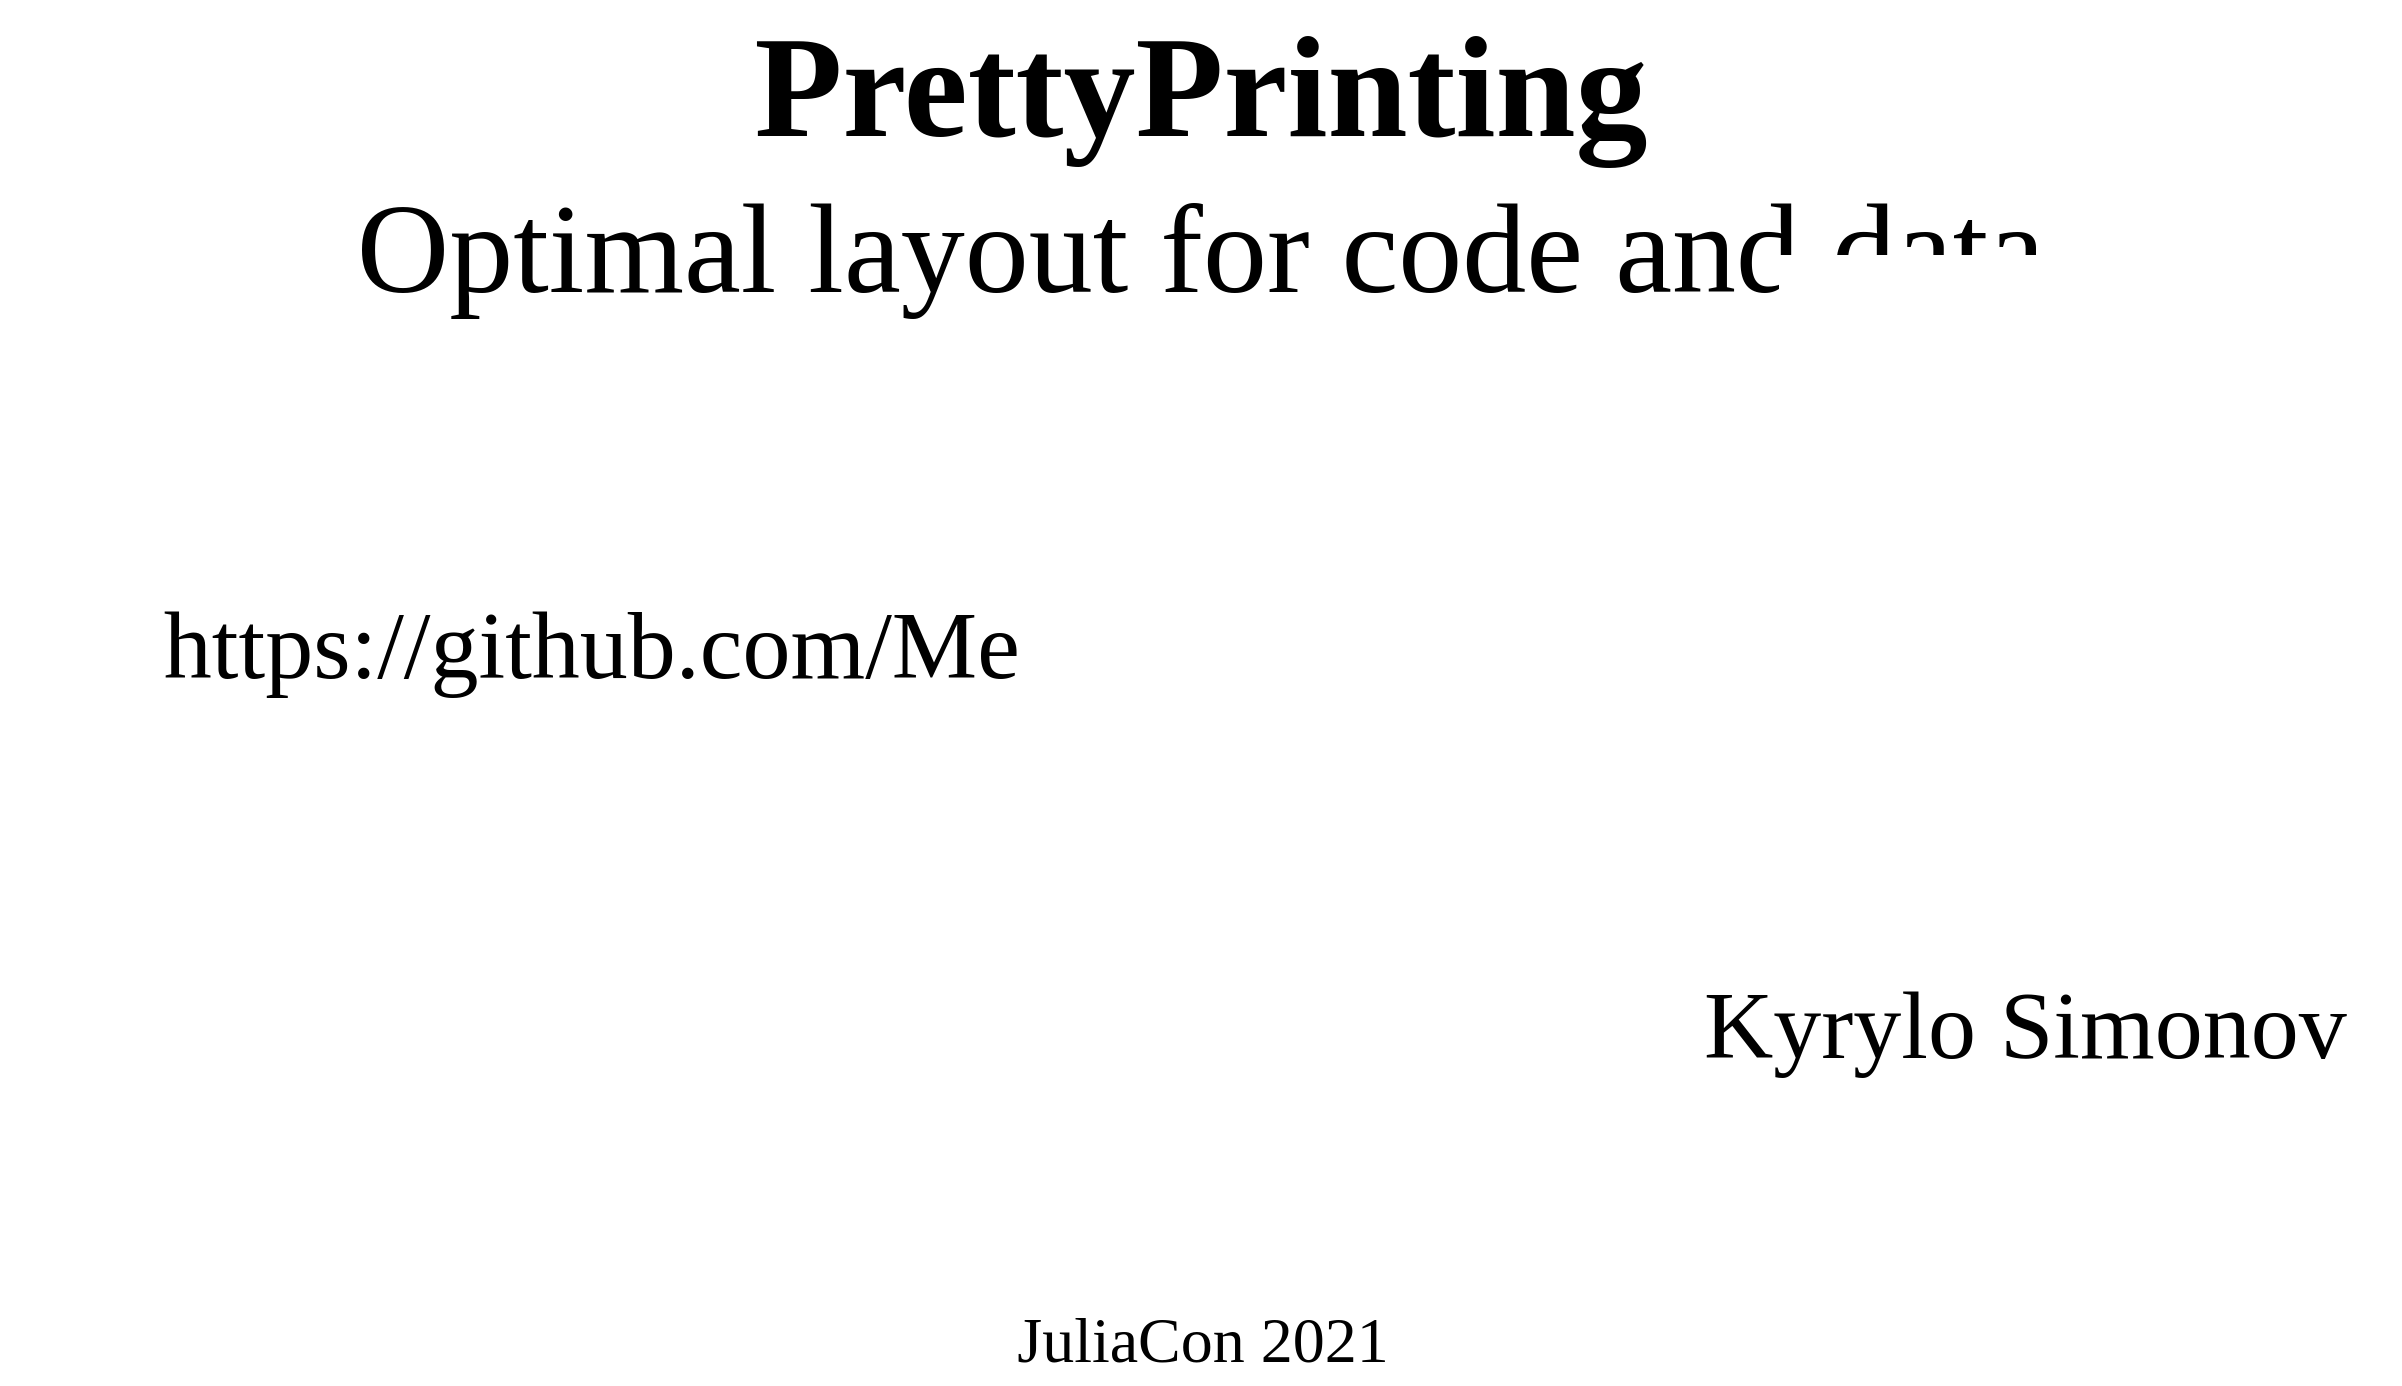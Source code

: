 <mxfile version="14.7.6" type="github">
  <diagram id="Ienm0UCJxK3TFsqvx7uQ" name="Title">
    <mxGraphModel dx="2076" dy="1132" grid="1" gridSize="10" guides="1" tooltips="1" connect="1" arrows="1" fold="1" page="1" pageScale="1" pageWidth="1600" pageHeight="900" math="0" shadow="0">
      <root>
        <mxCell id="0" />
        <mxCell id="1" parent="0" />
        <mxCell id="HD4ux19Fs1f1JVnRfOC8-1" value="&lt;font style=&quot;font-size: 72px&quot;&gt;&lt;b&gt;PrettyPrinting&lt;/b&gt;&lt;/font&gt;&lt;br style=&quot;font-size: 64px&quot;&gt;Optimal layout for code and data" style="text;html=1;align=center;verticalAlign=middle;resizable=0;points=[];autosize=1;strokeColor=none;fontFamily=Ubuntu;fontSource=https%3A%2F%2Ffonts.googleapis.com%2Fcss%3Ffamily%3DUbuntu;fontSize=64;" vertex="1" parent="1">
          <mxGeometry x="315" y="150" width="970" height="160" as="geometry" />
        </mxCell>
        <mxCell id="HD4ux19Fs1f1JVnRfOC8-2" value="Kyrylo Simonov" style="text;html=1;align=left;verticalAlign=middle;resizable=0;points=[];autosize=1;strokeColor=none;fontSize=48;fontFamily=Ubuntu;fontSource=https%3A%2F%2Ffonts.googleapis.com%2Fcss%3Ffamily%3DUbuntu;" vertex="1" parent="1">
          <mxGeometry x="1050" y="630" width="350" height="60" as="geometry" />
        </mxCell>
        <mxCell id="HD4ux19Fs1f1JVnRfOC8-3" value="JuliaCon 2021" style="text;html=1;align=center;verticalAlign=middle;resizable=0;points=[];autosize=1;strokeColor=none;fontSize=32;fontFamily=Ubuntu;fontSource=https%3A%2F%2Ffonts.googleapis.com%2Fcss%3Ffamily%3DUbuntu;" vertex="1" parent="1">
          <mxGeometry x="688" y="795" width="225" height="45" as="geometry" />
        </mxCell>
        <mxCell id="HD4ux19Fs1f1JVnRfOC8-4" value="https://github.com/MechanicalRabbit/PrettyPrinting.jl" style="text;html=1;align=center;verticalAlign=middle;resizable=0;points=[];autosize=1;strokeColor=none;fontSize=48;fontFamily=Ubuntu;fontSource=https%3A%2F%2Ffonts.googleapis.com%2Fcss%3Ffamily%3DUbuntu;" vertex="1" parent="1">
          <mxGeometry x="200" y="440" width="1200" height="60" as="geometry" />
        </mxCell>
      </root>
    </mxGraphModel>
  </diagram>
</mxfile>
